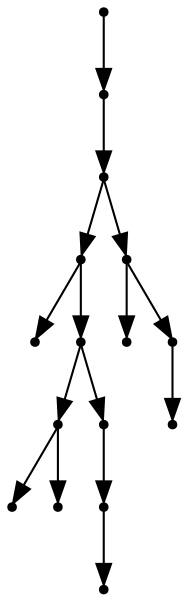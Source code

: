 digraph {
  15 [shape=point];
  14 [shape=point];
  13 [shape=point];
  8 [shape=point];
  0 [shape=point];
  7 [shape=point];
  3 [shape=point];
  1 [shape=point];
  2 [shape=point];
  6 [shape=point];
  5 [shape=point];
  4 [shape=point];
  12 [shape=point];
  9 [shape=point];
  11 [shape=point];
  10 [shape=point];
15 -> 14;
14 -> 13;
13 -> 8;
8 -> 0;
8 -> 7;
7 -> 3;
3 -> 1;
3 -> 2;
7 -> 6;
6 -> 5;
5 -> 4;
13 -> 12;
12 -> 9;
12 -> 11;
11 -> 10;
}
